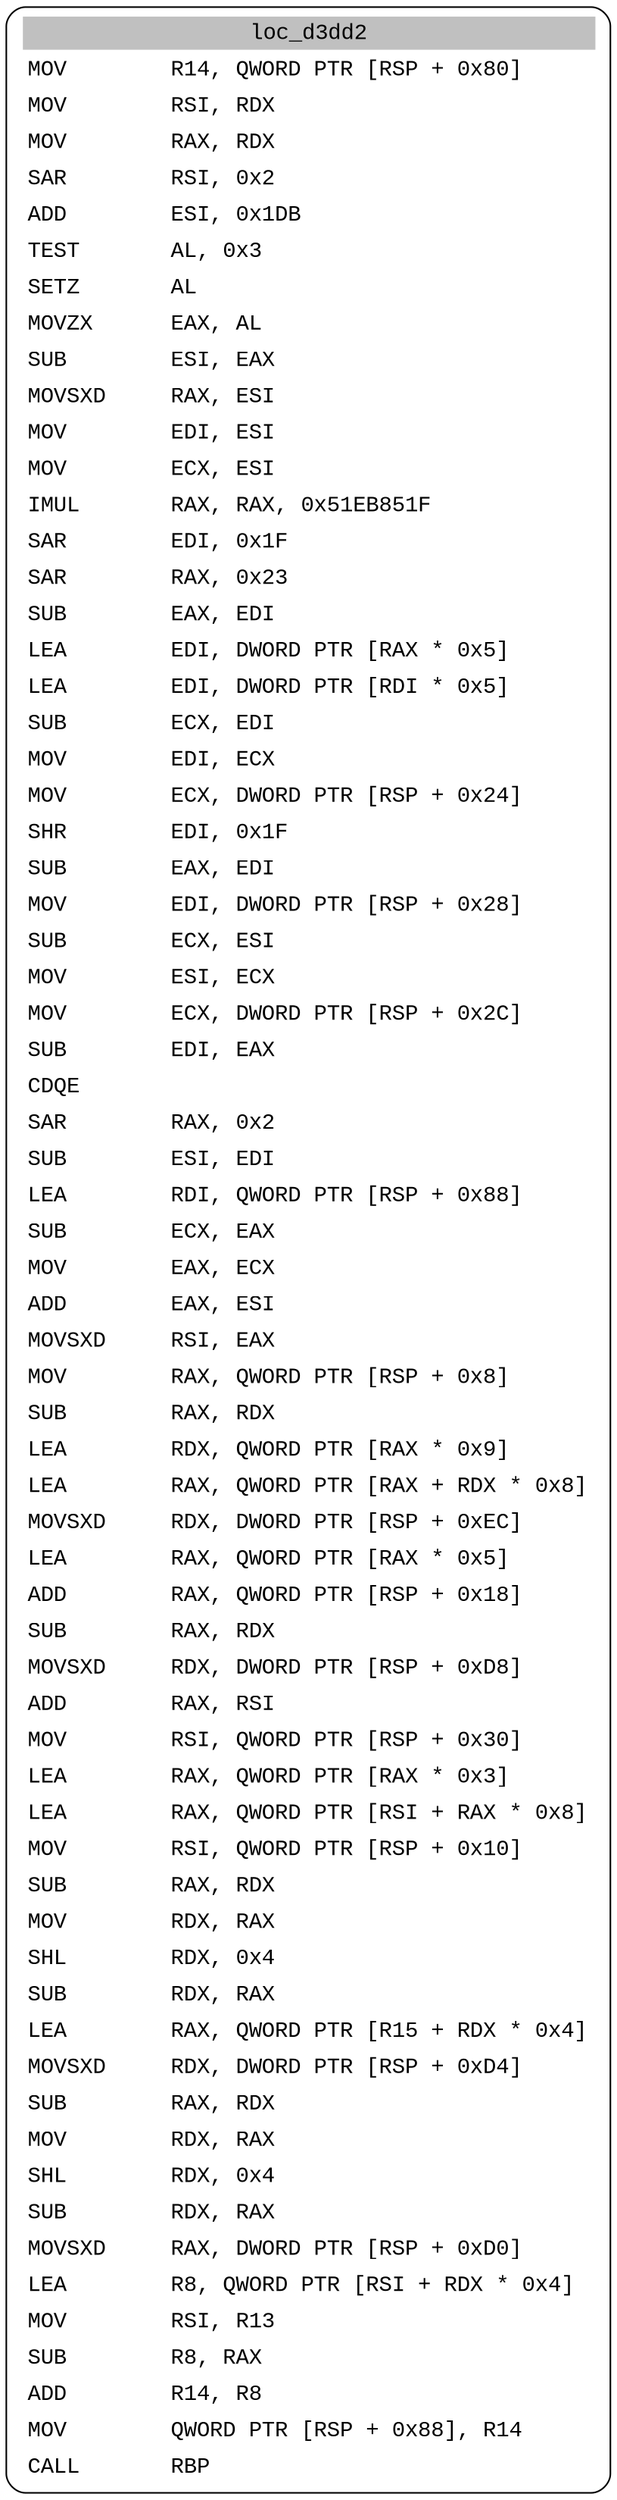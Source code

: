 digraph asm_graph {
1941 [
shape="Mrecord" fontname="Courier New"label =<<table border="0" cellborder="0" cellpadding="3"><tr><td align="center" colspan="2" bgcolor="grey">loc_d3dd2</td></tr><tr><td align="left">MOV        R14, QWORD PTR [RSP + 0x80]</td></tr><tr><td align="left">MOV        RSI, RDX</td></tr><tr><td align="left">MOV        RAX, RDX</td></tr><tr><td align="left">SAR        RSI, 0x2</td></tr><tr><td align="left">ADD        ESI, 0x1DB</td></tr><tr><td align="left">TEST       AL, 0x3</td></tr><tr><td align="left">SETZ       AL</td></tr><tr><td align="left">MOVZX      EAX, AL</td></tr><tr><td align="left">SUB        ESI, EAX</td></tr><tr><td align="left">MOVSXD     RAX, ESI</td></tr><tr><td align="left">MOV        EDI, ESI</td></tr><tr><td align="left">MOV        ECX, ESI</td></tr><tr><td align="left">IMUL       RAX, RAX, 0x51EB851F</td></tr><tr><td align="left">SAR        EDI, 0x1F</td></tr><tr><td align="left">SAR        RAX, 0x23</td></tr><tr><td align="left">SUB        EAX, EDI</td></tr><tr><td align="left">LEA        EDI, DWORD PTR [RAX * 0x5]</td></tr><tr><td align="left">LEA        EDI, DWORD PTR [RDI * 0x5]</td></tr><tr><td align="left">SUB        ECX, EDI</td></tr><tr><td align="left">MOV        EDI, ECX</td></tr><tr><td align="left">MOV        ECX, DWORD PTR [RSP + 0x24]</td></tr><tr><td align="left">SHR        EDI, 0x1F</td></tr><tr><td align="left">SUB        EAX, EDI</td></tr><tr><td align="left">MOV        EDI, DWORD PTR [RSP + 0x28]</td></tr><tr><td align="left">SUB        ECX, ESI</td></tr><tr><td align="left">MOV        ESI, ECX</td></tr><tr><td align="left">MOV        ECX, DWORD PTR [RSP + 0x2C]</td></tr><tr><td align="left">SUB        EDI, EAX</td></tr><tr><td align="left">CDQE       </td></tr><tr><td align="left">SAR        RAX, 0x2</td></tr><tr><td align="left">SUB        ESI, EDI</td></tr><tr><td align="left">LEA        RDI, QWORD PTR [RSP + 0x88]</td></tr><tr><td align="left">SUB        ECX, EAX</td></tr><tr><td align="left">MOV        EAX, ECX</td></tr><tr><td align="left">ADD        EAX, ESI</td></tr><tr><td align="left">MOVSXD     RSI, EAX</td></tr><tr><td align="left">MOV        RAX, QWORD PTR [RSP + 0x8]</td></tr><tr><td align="left">SUB        RAX, RDX</td></tr><tr><td align="left">LEA        RDX, QWORD PTR [RAX * 0x9]</td></tr><tr><td align="left">LEA        RAX, QWORD PTR [RAX + RDX * 0x8]</td></tr><tr><td align="left">MOVSXD     RDX, DWORD PTR [RSP + 0xEC]</td></tr><tr><td align="left">LEA        RAX, QWORD PTR [RAX * 0x5]</td></tr><tr><td align="left">ADD        RAX, QWORD PTR [RSP + 0x18]</td></tr><tr><td align="left">SUB        RAX, RDX</td></tr><tr><td align="left">MOVSXD     RDX, DWORD PTR [RSP + 0xD8]</td></tr><tr><td align="left">ADD        RAX, RSI</td></tr><tr><td align="left">MOV        RSI, QWORD PTR [RSP + 0x30]</td></tr><tr><td align="left">LEA        RAX, QWORD PTR [RAX * 0x3]</td></tr><tr><td align="left">LEA        RAX, QWORD PTR [RSI + RAX * 0x8]</td></tr><tr><td align="left">MOV        RSI, QWORD PTR [RSP + 0x10]</td></tr><tr><td align="left">SUB        RAX, RDX</td></tr><tr><td align="left">MOV        RDX, RAX</td></tr><tr><td align="left">SHL        RDX, 0x4</td></tr><tr><td align="left">SUB        RDX, RAX</td></tr><tr><td align="left">LEA        RAX, QWORD PTR [R15 + RDX * 0x4]</td></tr><tr><td align="left">MOVSXD     RDX, DWORD PTR [RSP + 0xD4]</td></tr><tr><td align="left">SUB        RAX, RDX</td></tr><tr><td align="left">MOV        RDX, RAX</td></tr><tr><td align="left">SHL        RDX, 0x4</td></tr><tr><td align="left">SUB        RDX, RAX</td></tr><tr><td align="left">MOVSXD     RAX, DWORD PTR [RSP + 0xD0]</td></tr><tr><td align="left">LEA        R8, QWORD PTR [RSI + RDX * 0x4]</td></tr><tr><td align="left">MOV        RSI, R13</td></tr><tr><td align="left">SUB        R8, RAX</td></tr><tr><td align="left">ADD        R14, R8</td></tr><tr><td align="left">MOV        QWORD PTR [RSP + 0x88], R14</td></tr><tr><td align="left">CALL       RBP</td></tr></table>> ];
}